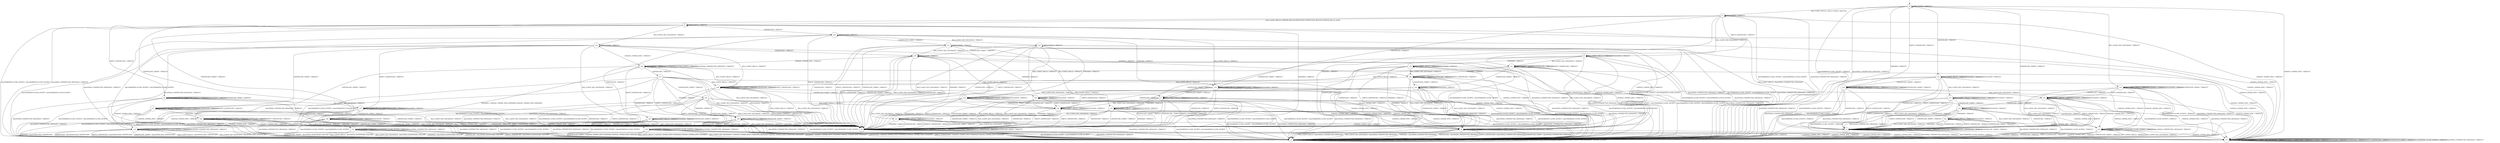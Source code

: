 digraph g {

	s0 [shape="circle" label="s0"];
	s1 [shape="circle" label="s1"];
	s2 [shape="circle" label="s2"];
	s3 [shape="circle" label="s3"];
	s4 [shape="circle" label="s4"];
	s5 [shape="circle" label="s5"];
	s6 [shape="circle" label="s6"];
	s7 [shape="circle" label="s7"];
	s8 [shape="circle" label="s8"];
	s9 [shape="circle" label="s9"];
	s10 [shape="circle" label="s10"];
	s11 [shape="circle" label="s11"];
	s12 [shape="circle" label="s12"];
	s13 [shape="circle" label="s13"];
	s14 [shape="circle" label="s14"];
	s15 [shape="circle" label="s15"];
	s16 [shape="circle" label="s16"];
	s17 [shape="circle" label="s17"];
	s18 [shape="circle" label="s18"];
	s19 [shape="circle" label="s19"];
	s20 [shape="circle" label="s20"];
	s21 [shape="circle" label="s21"];
	s22 [shape="circle" label="s22"];
	s23 [shape="circle" label="s23"];
	s24 [shape="circle" label="s24"];
	s25 [shape="circle" label="s25"];
	s26 [shape="circle" label="s26"];
	s27 [shape="circle" label="s27"];
	s28 [shape="circle" label="s28"];
	s29 [shape="circle" label="s29"];
	s30 [shape="circle" label="s30"];
	s31 [shape="circle" label="s31"];
	s32 [shape="circle" label="s32"];
	s33 [shape="circle" label="s33"];
	s34 [shape="circle" label="s34"];
	s35 [shape="circle" label="s35"];
	s36 [shape="circle" label="s36"];
	s37 [shape="circle" label="s37"];
	s38 [shape="circle" label="s38"];
	s39 [shape="circle" label="s39"];
	s40 [shape="circle" label="s40"];
	s41 [shape="circle" label="s41"];
	s42 [shape="circle" label="s42"];
	s43 [shape="circle" label="s43"];
	s44 [shape="circle" label="s44"];
	s45 [shape="circle" label="s45"];
	s46 [shape="circle" label="s46"];
	s0 -> s1 [label="RSA_CLIENT_HELLO / HELLO_VERIFY_REQUEST"];
	s0 -> s23 [label="RSA_CLIENT_KEY_EXCHANGE / TIMEOUT"];
	s0 -> s11 [label="CHANGE_CIPHER_SPEC / TIMEOUT"];
	s0 -> s3 [label="FINISHED / TIMEOUT"];
	s0 -> s0 [label="APPLICATION / TIMEOUT"];
	s0 -> s12 [label="CERTIFICATE / TIMEOUT"];
	s0 -> s22 [label="EMPTY_CERTIFICATE / TIMEOUT"];
	s0 -> s3 [label="CERTIFICATE_VERIFY / TIMEOUT"];
	s0 -> s4 [label="Alert(WARNING,CLOSE_NOTIFY) / TIMEOUT"];
	s0 -> s4 [label="Alert(FATAL,UNEXPECTED_MESSAGE) / TIMEOUT"];
	s1 -> s2 [label="RSA_CLIENT_HELLO / SERVER_HELLO,CERTIFICATE,CERTIFICATE_REQUEST,SERVER_HELLO_DONE"];
	s1 -> s21 [label="RSA_CLIENT_KEY_EXCHANGE / TIMEOUT"];
	s1 -> s11 [label="CHANGE_CIPHER_SPEC / TIMEOUT"];
	s1 -> s8 [label="FINISHED / TIMEOUT"];
	s1 -> s1 [label="APPLICATION / TIMEOUT"];
	s1 -> s19 [label="CERTIFICATE / TIMEOUT"];
	s1 -> s5 [label="EMPTY_CERTIFICATE / TIMEOUT"];
	s1 -> s8 [label="CERTIFICATE_VERIFY / TIMEOUT"];
	s1 -> s4 [label="Alert(WARNING,CLOSE_NOTIFY) / Alert(WARNING,CLOSE_NOTIFY)"];
	s1 -> s4 [label="Alert(FATAL,UNEXPECTED_MESSAGE) / TIMEOUT"];
	s2 -> s4 [label="RSA_CLIENT_HELLO / Alert(FATAL,UNEXPECTED_MESSAGE)"];
	s2 -> s16 [label="RSA_CLIENT_KEY_EXCHANGE / TIMEOUT"];
	s2 -> s11 [label="CHANGE_CIPHER_SPEC / TIMEOUT"];
	s2 -> s8 [label="FINISHED / TIMEOUT"];
	s2 -> s2 [label="APPLICATION / TIMEOUT"];
	s2 -> s29 [label="CERTIFICATE / TIMEOUT"];
	s2 -> s9 [label="EMPTY_CERTIFICATE / TIMEOUT"];
	s2 -> s8 [label="CERTIFICATE_VERIFY / TIMEOUT"];
	s2 -> s4 [label="Alert(WARNING,CLOSE_NOTIFY) / Alert(WARNING,CLOSE_NOTIFY)"];
	s2 -> s4 [label="Alert(FATAL,UNEXPECTED_MESSAGE) / TIMEOUT"];
	s3 -> s3 [label="RSA_CLIENT_HELLO / TIMEOUT"];
	s3 -> s3 [label="RSA_CLIENT_KEY_EXCHANGE / TIMEOUT"];
	s3 -> s11 [label="CHANGE_CIPHER_SPEC / TIMEOUT"];
	s3 -> s3 [label="FINISHED / TIMEOUT"];
	s3 -> s3 [label="APPLICATION / TIMEOUT"];
	s3 -> s3 [label="CERTIFICATE / TIMEOUT"];
	s3 -> s3 [label="EMPTY_CERTIFICATE / TIMEOUT"];
	s3 -> s3 [label="CERTIFICATE_VERIFY / TIMEOUT"];
	s3 -> s4 [label="Alert(WARNING,CLOSE_NOTIFY) / TIMEOUT"];
	s3 -> s4 [label="Alert(FATAL,UNEXPECTED_MESSAGE) / TIMEOUT"];
	s4 -> s4 [label="RSA_CLIENT_HELLO / SOCKET_CLOSED"];
	s4 -> s4 [label="RSA_CLIENT_KEY_EXCHANGE / SOCKET_CLOSED"];
	s4 -> s4 [label="CHANGE_CIPHER_SPEC / SOCKET_CLOSED"];
	s4 -> s4 [label="FINISHED / SOCKET_CLOSED"];
	s4 -> s4 [label="APPLICATION / SOCKET_CLOSED"];
	s4 -> s4 [label="CERTIFICATE / SOCKET_CLOSED"];
	s4 -> s4 [label="EMPTY_CERTIFICATE / SOCKET_CLOSED"];
	s4 -> s4 [label="CERTIFICATE_VERIFY / SOCKET_CLOSED"];
	s4 -> s4 [label="Alert(WARNING,CLOSE_NOTIFY) / SOCKET_CLOSED"];
	s4 -> s4 [label="Alert(FATAL,UNEXPECTED_MESSAGE) / SOCKET_CLOSED"];
	s5 -> s5 [label="RSA_CLIENT_HELLO / TIMEOUT"];
	s5 -> s21 [label="RSA_CLIENT_KEY_EXCHANGE / TIMEOUT"];
	s5 -> s6 [label="CHANGE_CIPHER_SPEC / TIMEOUT"];
	s5 -> s35 [label="FINISHED / TIMEOUT"];
	s5 -> s5 [label="APPLICATION / TIMEOUT"];
	s5 -> s8 [label="CERTIFICATE / TIMEOUT"];
	s5 -> s8 [label="EMPTY_CERTIFICATE / TIMEOUT"];
	s5 -> s7 [label="CERTIFICATE_VERIFY / TIMEOUT"];
	s5 -> s4 [label="Alert(WARNING,CLOSE_NOTIFY) / Alert(WARNING,CLOSE_NOTIFY)"];
	s5 -> s4 [label="Alert(FATAL,UNEXPECTED_MESSAGE) / TIMEOUT"];
	s6 -> s4 [label="RSA_CLIENT_HELLO / Alert(FATAL,UNEXPECTED_MESSAGE)"];
	s6 -> s4 [label="RSA_CLIENT_KEY_EXCHANGE / Alert(FATAL,UNEXPECTED_MESSAGE)"];
	s6 -> s11 [label="CHANGE_CIPHER_SPEC / TIMEOUT"];
	s6 -> s4 [label="FINISHED / Alert(FATAL,UNEXPECTED_MESSAGE)"];
	s6 -> s6 [label="APPLICATION / TIMEOUT"];
	s6 -> s4 [label="CERTIFICATE / Alert(FATAL,UNEXPECTED_MESSAGE)"];
	s6 -> s4 [label="EMPTY_CERTIFICATE / Alert(FATAL,UNEXPECTED_MESSAGE)"];
	s6 -> s4 [label="CERTIFICATE_VERIFY / Alert(FATAL,UNEXPECTED_MESSAGE)"];
	s6 -> s6 [label="Alert(WARNING,CLOSE_NOTIFY) / TIMEOUT"];
	s6 -> s6 [label="Alert(FATAL,UNEXPECTED_MESSAGE) / TIMEOUT"];
	s7 -> s7 [label="RSA_CLIENT_HELLO / TIMEOUT"];
	s7 -> s26 [label="RSA_CLIENT_KEY_EXCHANGE / TIMEOUT"];
	s7 -> s6 [label="CHANGE_CIPHER_SPEC / TIMEOUT"];
	s7 -> s33 [label="FINISHED / TIMEOUT"];
	s7 -> s7 [label="APPLICATION / TIMEOUT"];
	s7 -> s8 [label="CERTIFICATE / TIMEOUT"];
	s7 -> s8 [label="EMPTY_CERTIFICATE / TIMEOUT"];
	s7 -> s8 [label="CERTIFICATE_VERIFY / TIMEOUT"];
	s7 -> s4 [label="Alert(WARNING,CLOSE_NOTIFY) / Alert(WARNING,CLOSE_NOTIFY)"];
	s7 -> s4 [label="Alert(FATAL,UNEXPECTED_MESSAGE) / TIMEOUT"];
	s8 -> s8 [label="RSA_CLIENT_HELLO / TIMEOUT"];
	s8 -> s8 [label="RSA_CLIENT_KEY_EXCHANGE / TIMEOUT"];
	s8 -> s11 [label="CHANGE_CIPHER_SPEC / TIMEOUT"];
	s8 -> s8 [label="FINISHED / TIMEOUT"];
	s8 -> s8 [label="APPLICATION / TIMEOUT"];
	s8 -> s8 [label="CERTIFICATE / TIMEOUT"];
	s8 -> s8 [label="EMPTY_CERTIFICATE / TIMEOUT"];
	s8 -> s8 [label="CERTIFICATE_VERIFY / TIMEOUT"];
	s8 -> s4 [label="Alert(WARNING,CLOSE_NOTIFY) / Alert(WARNING,CLOSE_NOTIFY)"];
	s8 -> s4 [label="Alert(FATAL,UNEXPECTED_MESSAGE) / TIMEOUT"];
	s9 -> s9 [label="RSA_CLIENT_HELLO / TIMEOUT"];
	s9 -> s27 [label="RSA_CLIENT_KEY_EXCHANGE / TIMEOUT"];
	s9 -> s10 [label="CHANGE_CIPHER_SPEC / TIMEOUT"];
	s9 -> s9 [label="FINISHED / TIMEOUT"];
	s9 -> s9 [label="APPLICATION / TIMEOUT"];
	s9 -> s8 [label="CERTIFICATE / TIMEOUT"];
	s9 -> s8 [label="EMPTY_CERTIFICATE / TIMEOUT"];
	s9 -> s9 [label="CERTIFICATE_VERIFY / TIMEOUT"];
	s9 -> s4 [label="Alert(WARNING,CLOSE_NOTIFY) / Alert(WARNING,CLOSE_NOTIFY)"];
	s9 -> s4 [label="Alert(FATAL,UNEXPECTED_MESSAGE) / TIMEOUT"];
	s10 -> s4 [label="RSA_CLIENT_HELLO / Alert(FATAL,BAD_CERTIFICATE)"];
	s10 -> s4 [label="RSA_CLIENT_KEY_EXCHANGE / Alert(FATAL,BAD_CERTIFICATE)"];
	s10 -> s11 [label="CHANGE_CIPHER_SPEC / TIMEOUT"];
	s10 -> s4 [label="FINISHED / Alert(FATAL,BAD_CERTIFICATE)"];
	s10 -> s10 [label="APPLICATION / TIMEOUT"];
	s10 -> s4 [label="CERTIFICATE / Alert(FATAL,BAD_CERTIFICATE)"];
	s10 -> s4 [label="EMPTY_CERTIFICATE / Alert(FATAL,BAD_CERTIFICATE)"];
	s10 -> s4 [label="CERTIFICATE_VERIFY / Alert(FATAL,BAD_CERTIFICATE)"];
	s10 -> s10 [label="Alert(WARNING,CLOSE_NOTIFY) / TIMEOUT"];
	s10 -> s10 [label="Alert(FATAL,UNEXPECTED_MESSAGE) / TIMEOUT"];
	s11 -> s11 [label="RSA_CLIENT_HELLO / TIMEOUT"];
	s11 -> s11 [label="RSA_CLIENT_KEY_EXCHANGE / TIMEOUT"];
	s11 -> s11 [label="CHANGE_CIPHER_SPEC / TIMEOUT"];
	s11 -> s11 [label="FINISHED / TIMEOUT"];
	s11 -> s11 [label="APPLICATION / TIMEOUT"];
	s11 -> s11 [label="CERTIFICATE / TIMEOUT"];
	s11 -> s11 [label="EMPTY_CERTIFICATE / TIMEOUT"];
	s11 -> s11 [label="CERTIFICATE_VERIFY / TIMEOUT"];
	s11 -> s11 [label="Alert(WARNING,CLOSE_NOTIFY) / TIMEOUT"];
	s11 -> s11 [label="Alert(FATAL,UNEXPECTED_MESSAGE) / TIMEOUT"];
	s12 -> s12 [label="RSA_CLIENT_HELLO / TIMEOUT"];
	s12 -> s13 [label="RSA_CLIENT_KEY_EXCHANGE / TIMEOUT"];
	s12 -> s11 [label="CHANGE_CIPHER_SPEC / TIMEOUT"];
	s12 -> s12 [label="FINISHED / TIMEOUT"];
	s12 -> s12 [label="APPLICATION / TIMEOUT"];
	s12 -> s3 [label="CERTIFICATE / TIMEOUT"];
	s12 -> s3 [label="EMPTY_CERTIFICATE / TIMEOUT"];
	s12 -> s22 [label="CERTIFICATE_VERIFY / TIMEOUT"];
	s12 -> s4 [label="Alert(WARNING,CLOSE_NOTIFY) / TIMEOUT"];
	s12 -> s4 [label="Alert(FATAL,UNEXPECTED_MESSAGE) / TIMEOUT"];
	s13 -> s13 [label="RSA_CLIENT_HELLO / TIMEOUT"];
	s13 -> s3 [label="RSA_CLIENT_KEY_EXCHANGE / TIMEOUT"];
	s13 -> s11 [label="CHANGE_CIPHER_SPEC / TIMEOUT"];
	s13 -> s13 [label="FINISHED / TIMEOUT"];
	s13 -> s13 [label="APPLICATION / TIMEOUT"];
	s13 -> s3 [label="CERTIFICATE / TIMEOUT"];
	s13 -> s3 [label="EMPTY_CERTIFICATE / TIMEOUT"];
	s13 -> s14 [label="CERTIFICATE_VERIFY / TIMEOUT"];
	s13 -> s4 [label="Alert(WARNING,CLOSE_NOTIFY) / TIMEOUT"];
	s13 -> s4 [label="Alert(FATAL,UNEXPECTED_MESSAGE) / TIMEOUT"];
	s14 -> s14 [label="RSA_CLIENT_HELLO / TIMEOUT"];
	s14 -> s3 [label="RSA_CLIENT_KEY_EXCHANGE / TIMEOUT"];
	s14 -> s15 [label="CHANGE_CIPHER_SPEC / TIMEOUT"];
	s14 -> s43 [label="FINISHED / TIMEOUT"];
	s14 -> s14 [label="APPLICATION / TIMEOUT"];
	s14 -> s3 [label="CERTIFICATE / TIMEOUT"];
	s14 -> s3 [label="EMPTY_CERTIFICATE / TIMEOUT"];
	s14 -> s3 [label="CERTIFICATE_VERIFY / TIMEOUT"];
	s14 -> s4 [label="Alert(WARNING,CLOSE_NOTIFY) / TIMEOUT"];
	s14 -> s4 [label="Alert(FATAL,UNEXPECTED_MESSAGE) / TIMEOUT"];
	s15 -> s4 [label="RSA_CLIENT_HELLO / TIMEOUT"];
	s15 -> s4 [label="RSA_CLIENT_KEY_EXCHANGE / TIMEOUT"];
	s15 -> s11 [label="CHANGE_CIPHER_SPEC / TIMEOUT"];
	s15 -> s4 [label="FINISHED / TIMEOUT"];
	s15 -> s15 [label="APPLICATION / TIMEOUT"];
	s15 -> s4 [label="CERTIFICATE / TIMEOUT"];
	s15 -> s4 [label="EMPTY_CERTIFICATE / TIMEOUT"];
	s15 -> s4 [label="CERTIFICATE_VERIFY / TIMEOUT"];
	s15 -> s15 [label="Alert(WARNING,CLOSE_NOTIFY) / TIMEOUT"];
	s15 -> s15 [label="Alert(FATAL,UNEXPECTED_MESSAGE) / TIMEOUT"];
	s16 -> s28 [label="RSA_CLIENT_HELLO / TIMEOUT"];
	s16 -> s8 [label="RSA_CLIENT_KEY_EXCHANGE / TIMEOUT"];
	s16 -> s20 [label="CHANGE_CIPHER_SPEC / TIMEOUT"];
	s16 -> s36 [label="FINISHED / TIMEOUT"];
	s16 -> s16 [label="APPLICATION / TIMEOUT"];
	s16 -> s45 [label="CERTIFICATE / TIMEOUT"];
	s16 -> s27 [label="EMPTY_CERTIFICATE / TIMEOUT"];
	s16 -> s17 [label="CERTIFICATE_VERIFY / TIMEOUT"];
	s16 -> s4 [label="Alert(WARNING,CLOSE_NOTIFY) / Alert(WARNING,CLOSE_NOTIFY)"];
	s16 -> s4 [label="Alert(FATAL,UNEXPECTED_MESSAGE) / TIMEOUT"];
	s17 -> s17 [label="RSA_CLIENT_HELLO / TIMEOUT"];
	s17 -> s8 [label="RSA_CLIENT_KEY_EXCHANGE / TIMEOUT"];
	s17 -> s18 [label="CHANGE_CIPHER_SPEC / TIMEOUT"];
	s17 -> s40 [label="FINISHED / TIMEOUT"];
	s17 -> s17 [label="APPLICATION / TIMEOUT"];
	s17 -> s17 [label="CERTIFICATE / TIMEOUT"];
	s17 -> s17 [label="EMPTY_CERTIFICATE / TIMEOUT"];
	s17 -> s8 [label="CERTIFICATE_VERIFY / TIMEOUT"];
	s17 -> s4 [label="Alert(WARNING,CLOSE_NOTIFY) / Alert(WARNING,CLOSE_NOTIFY)"];
	s17 -> s4 [label="Alert(FATAL,UNEXPECTED_MESSAGE) / TIMEOUT"];
	s18 -> s4 [label="RSA_CLIENT_HELLO / Alert(FATAL,HANDSHAKE_FAILURE)"];
	s18 -> s4 [label="RSA_CLIENT_KEY_EXCHANGE / Alert(FATAL,HANDSHAKE_FAILURE)"];
	s18 -> s11 [label="CHANGE_CIPHER_SPEC / TIMEOUT"];
	s18 -> s4 [label="FINISHED / Alert(FATAL,HANDSHAKE_FAILURE)"];
	s18 -> s18 [label="APPLICATION / TIMEOUT"];
	s18 -> s4 [label="CERTIFICATE / Alert(FATAL,HANDSHAKE_FAILURE)"];
	s18 -> s4 [label="EMPTY_CERTIFICATE / Alert(FATAL,HANDSHAKE_FAILURE)"];
	s18 -> s4 [label="CERTIFICATE_VERIFY / Alert(FATAL,HANDSHAKE_FAILURE)"];
	s18 -> s18 [label="Alert(WARNING,CLOSE_NOTIFY) / TIMEOUT"];
	s18 -> s18 [label="Alert(FATAL,UNEXPECTED_MESSAGE) / TIMEOUT"];
	s19 -> s19 [label="RSA_CLIENT_HELLO / TIMEOUT"];
	s19 -> s32 [label="RSA_CLIENT_KEY_EXCHANGE / TIMEOUT"];
	s19 -> s11 [label="CHANGE_CIPHER_SPEC / TIMEOUT"];
	s19 -> s19 [label="FINISHED / TIMEOUT"];
	s19 -> s19 [label="APPLICATION / TIMEOUT"];
	s19 -> s8 [label="CERTIFICATE / TIMEOUT"];
	s19 -> s8 [label="EMPTY_CERTIFICATE / TIMEOUT"];
	s19 -> s7 [label="CERTIFICATE_VERIFY / TIMEOUT"];
	s19 -> s4 [label="Alert(WARNING,CLOSE_NOTIFY) / Alert(WARNING,CLOSE_NOTIFY)"];
	s19 -> s4 [label="Alert(FATAL,UNEXPECTED_MESSAGE) / TIMEOUT"];
	s20 -> s28 [label="RSA_CLIENT_HELLO / TIMEOUT"];
	s20 -> s8 [label="RSA_CLIENT_KEY_EXCHANGE / TIMEOUT"];
	s20 -> s11 [label="CHANGE_CIPHER_SPEC / TIMEOUT"];
	s20 -> s4 [label="FINISHED / CHANGE_CIPHER_SPEC,FINISHED,CHANGE_CIPHER_SPEC,FINISHED"];
	s20 -> s20 [label="APPLICATION / TIMEOUT"];
	s20 -> s37 [label="CERTIFICATE / TIMEOUT"];
	s20 -> s25 [label="EMPTY_CERTIFICATE / TIMEOUT"];
	s20 -> s17 [label="CERTIFICATE_VERIFY / TIMEOUT"];
	s20 -> s20 [label="Alert(WARNING,CLOSE_NOTIFY) / TIMEOUT"];
	s20 -> s20 [label="Alert(FATAL,UNEXPECTED_MESSAGE) / TIMEOUT"];
	s21 -> s28 [label="RSA_CLIENT_HELLO / TIMEOUT"];
	s21 -> s8 [label="RSA_CLIENT_KEY_EXCHANGE / TIMEOUT"];
	s21 -> s6 [label="CHANGE_CIPHER_SPEC / TIMEOUT"];
	s21 -> s36 [label="FINISHED / TIMEOUT"];
	s21 -> s21 [label="APPLICATION / TIMEOUT"];
	s21 -> s21 [label="CERTIFICATE / TIMEOUT"];
	s21 -> s21 [label="EMPTY_CERTIFICATE / TIMEOUT"];
	s21 -> s24 [label="CERTIFICATE_VERIFY / TIMEOUT"];
	s21 -> s4 [label="Alert(WARNING,CLOSE_NOTIFY) / Alert(WARNING,CLOSE_NOTIFY)"];
	s21 -> s4 [label="Alert(FATAL,UNEXPECTED_MESSAGE) / TIMEOUT"];
	s22 -> s22 [label="RSA_CLIENT_HELLO / TIMEOUT"];
	s22 -> s34 [label="RSA_CLIENT_KEY_EXCHANGE / TIMEOUT"];
	s22 -> s15 [label="CHANGE_CIPHER_SPEC / TIMEOUT"];
	s22 -> s22 [label="FINISHED / TIMEOUT"];
	s22 -> s22 [label="APPLICATION / TIMEOUT"];
	s22 -> s3 [label="CERTIFICATE / TIMEOUT"];
	s22 -> s3 [label="EMPTY_CERTIFICATE / TIMEOUT"];
	s22 -> s22 [label="CERTIFICATE_VERIFY / TIMEOUT"];
	s22 -> s4 [label="Alert(WARNING,CLOSE_NOTIFY) / TIMEOUT"];
	s22 -> s4 [label="Alert(FATAL,UNEXPECTED_MESSAGE) / TIMEOUT"];
	s23 -> s23 [label="RSA_CLIENT_HELLO / TIMEOUT"];
	s23 -> s3 [label="RSA_CLIENT_KEY_EXCHANGE / TIMEOUT"];
	s23 -> s15 [label="CHANGE_CIPHER_SPEC / TIMEOUT"];
	s23 -> s23 [label="FINISHED / TIMEOUT"];
	s23 -> s23 [label="APPLICATION / TIMEOUT"];
	s23 -> s34 [label="CERTIFICATE / TIMEOUT"];
	s23 -> s34 [label="EMPTY_CERTIFICATE / TIMEOUT"];
	s23 -> s23 [label="CERTIFICATE_VERIFY / TIMEOUT"];
	s23 -> s4 [label="Alert(WARNING,CLOSE_NOTIFY) / TIMEOUT"];
	s23 -> s4 [label="Alert(FATAL,UNEXPECTED_MESSAGE) / TIMEOUT"];
	s24 -> s44 [label="RSA_CLIENT_HELLO / TIMEOUT"];
	s24 -> s8 [label="RSA_CLIENT_KEY_EXCHANGE / TIMEOUT"];
	s24 -> s6 [label="CHANGE_CIPHER_SPEC / TIMEOUT"];
	s24 -> s24 [label="FINISHED / TIMEOUT"];
	s24 -> s24 [label="APPLICATION / TIMEOUT"];
	s24 -> s26 [label="CERTIFICATE / TIMEOUT"];
	s24 -> s26 [label="EMPTY_CERTIFICATE / TIMEOUT"];
	s24 -> s8 [label="CERTIFICATE_VERIFY / TIMEOUT"];
	s24 -> s4 [label="Alert(WARNING,CLOSE_NOTIFY) / Alert(WARNING,CLOSE_NOTIFY)"];
	s24 -> s4 [label="Alert(FATAL,UNEXPECTED_MESSAGE) / TIMEOUT"];
	s25 -> s25 [label="RSA_CLIENT_HELLO / TIMEOUT"];
	s25 -> s8 [label="RSA_CLIENT_KEY_EXCHANGE / TIMEOUT"];
	s25 -> s10 [label="CHANGE_CIPHER_SPEC / TIMEOUT"];
	s25 -> s25 [label="FINISHED / TIMEOUT"];
	s25 -> s8 [label="APPLICATION / TIMEOUT"];
	s25 -> s8 [label="CERTIFICATE / TIMEOUT"];
	s25 -> s8 [label="EMPTY_CERTIFICATE / TIMEOUT"];
	s25 -> s25 [label="CERTIFICATE_VERIFY / TIMEOUT"];
	s25 -> s4 [label="Alert(WARNING,CLOSE_NOTIFY) / Alert(WARNING,CLOSE_NOTIFY)"];
	s25 -> s4 [label="Alert(FATAL,UNEXPECTED_MESSAGE) / TIMEOUT"];
	s26 -> s26 [label="RSA_CLIENT_HELLO / TIMEOUT"];
	s26 -> s8 [label="RSA_CLIENT_KEY_EXCHANGE / TIMEOUT"];
	s26 -> s6 [label="CHANGE_CIPHER_SPEC / TIMEOUT"];
	s26 -> s41 [label="FINISHED / TIMEOUT"];
	s26 -> s26 [label="APPLICATION / TIMEOUT"];
	s26 -> s8 [label="CERTIFICATE / TIMEOUT"];
	s26 -> s8 [label="EMPTY_CERTIFICATE / TIMEOUT"];
	s26 -> s8 [label="CERTIFICATE_VERIFY / TIMEOUT"];
	s26 -> s4 [label="Alert(WARNING,CLOSE_NOTIFY) / Alert(WARNING,CLOSE_NOTIFY)"];
	s26 -> s4 [label="Alert(FATAL,UNEXPECTED_MESSAGE) / TIMEOUT"];
	s27 -> s27 [label="RSA_CLIENT_HELLO / TIMEOUT"];
	s27 -> s8 [label="RSA_CLIENT_KEY_EXCHANGE / TIMEOUT"];
	s27 -> s10 [label="CHANGE_CIPHER_SPEC / TIMEOUT"];
	s27 -> s27 [label="FINISHED / TIMEOUT"];
	s27 -> s27 [label="APPLICATION / TIMEOUT"];
	s27 -> s8 [label="CERTIFICATE / TIMEOUT"];
	s27 -> s8 [label="EMPTY_CERTIFICATE / TIMEOUT"];
	s27 -> s46 [label="CERTIFICATE_VERIFY / TIMEOUT"];
	s27 -> s4 [label="Alert(WARNING,CLOSE_NOTIFY) / Alert(WARNING,CLOSE_NOTIFY)"];
	s27 -> s4 [label="Alert(FATAL,UNEXPECTED_MESSAGE) / TIMEOUT"];
	s28 -> s8 [label="RSA_CLIENT_HELLO / TIMEOUT"];
	s28 -> s8 [label="RSA_CLIENT_KEY_EXCHANGE / TIMEOUT"];
	s28 -> s6 [label="CHANGE_CIPHER_SPEC / TIMEOUT"];
	s28 -> s28 [label="FINISHED / TIMEOUT"];
	s28 -> s28 [label="APPLICATION / TIMEOUT"];
	s28 -> s28 [label="CERTIFICATE / TIMEOUT"];
	s28 -> s28 [label="EMPTY_CERTIFICATE / TIMEOUT"];
	s28 -> s44 [label="CERTIFICATE_VERIFY / TIMEOUT"];
	s28 -> s4 [label="Alert(WARNING,CLOSE_NOTIFY) / Alert(WARNING,CLOSE_NOTIFY)"];
	s28 -> s4 [label="Alert(FATAL,UNEXPECTED_MESSAGE) / TIMEOUT"];
	s29 -> s19 [label="RSA_CLIENT_HELLO / TIMEOUT"];
	s29 -> s30 [label="RSA_CLIENT_KEY_EXCHANGE / TIMEOUT"];
	s29 -> s11 [label="CHANGE_CIPHER_SPEC / TIMEOUT"];
	s29 -> s19 [label="FINISHED / TIMEOUT"];
	s29 -> s29 [label="APPLICATION / TIMEOUT"];
	s29 -> s8 [label="CERTIFICATE / TIMEOUT"];
	s29 -> s8 [label="EMPTY_CERTIFICATE / TIMEOUT"];
	s29 -> s31 [label="CERTIFICATE_VERIFY / TIMEOUT"];
	s29 -> s4 [label="Alert(WARNING,CLOSE_NOTIFY) / Alert(WARNING,CLOSE_NOTIFY)"];
	s29 -> s4 [label="Alert(FATAL,UNEXPECTED_MESSAGE) / TIMEOUT"];
	s30 -> s32 [label="RSA_CLIENT_HELLO / TIMEOUT"];
	s30 -> s8 [label="RSA_CLIENT_KEY_EXCHANGE / TIMEOUT"];
	s30 -> s11 [label="CHANGE_CIPHER_SPEC / TIMEOUT"];
	s30 -> s32 [label="FINISHED / TIMEOUT"];
	s30 -> s30 [label="APPLICATION / TIMEOUT"];
	s30 -> s8 [label="CERTIFICATE / TIMEOUT"];
	s30 -> s8 [label="EMPTY_CERTIFICATE / TIMEOUT"];
	s30 -> s45 [label="CERTIFICATE_VERIFY / TIMEOUT"];
	s30 -> s4 [label="Alert(WARNING,CLOSE_NOTIFY) / Alert(WARNING,CLOSE_NOTIFY)"];
	s30 -> s4 [label="Alert(FATAL,UNEXPECTED_MESSAGE) / TIMEOUT"];
	s31 -> s7 [label="RSA_CLIENT_HELLO / TIMEOUT"];
	s31 -> s45 [label="RSA_CLIENT_KEY_EXCHANGE / TIMEOUT"];
	s31 -> s6 [label="CHANGE_CIPHER_SPEC / TIMEOUT"];
	s31 -> s33 [label="FINISHED / TIMEOUT"];
	s31 -> s31 [label="APPLICATION / TIMEOUT"];
	s31 -> s8 [label="CERTIFICATE / TIMEOUT"];
	s31 -> s8 [label="EMPTY_CERTIFICATE / TIMEOUT"];
	s31 -> s8 [label="CERTIFICATE_VERIFY / TIMEOUT"];
	s31 -> s4 [label="Alert(WARNING,CLOSE_NOTIFY) / Alert(WARNING,CLOSE_NOTIFY)"];
	s31 -> s4 [label="Alert(FATAL,UNEXPECTED_MESSAGE) / TIMEOUT"];
	s32 -> s32 [label="RSA_CLIENT_HELLO / TIMEOUT"];
	s32 -> s8 [label="RSA_CLIENT_KEY_EXCHANGE / TIMEOUT"];
	s32 -> s11 [label="CHANGE_CIPHER_SPEC / TIMEOUT"];
	s32 -> s32 [label="FINISHED / TIMEOUT"];
	s32 -> s32 [label="APPLICATION / TIMEOUT"];
	s32 -> s8 [label="CERTIFICATE / TIMEOUT"];
	s32 -> s8 [label="EMPTY_CERTIFICATE / TIMEOUT"];
	s32 -> s26 [label="CERTIFICATE_VERIFY / TIMEOUT"];
	s32 -> s4 [label="Alert(WARNING,CLOSE_NOTIFY) / Alert(WARNING,CLOSE_NOTIFY)"];
	s32 -> s4 [label="Alert(FATAL,UNEXPECTED_MESSAGE) / TIMEOUT"];
	s33 -> s33 [label="RSA_CLIENT_HELLO / TIMEOUT"];
	s33 -> s41 [label="RSA_CLIENT_KEY_EXCHANGE / TIMEOUT"];
	s33 -> s6 [label="CHANGE_CIPHER_SPEC / TIMEOUT"];
	s33 -> s8 [label="FINISHED / TIMEOUT"];
	s33 -> s33 [label="APPLICATION / TIMEOUT"];
	s33 -> s8 [label="CERTIFICATE / TIMEOUT"];
	s33 -> s8 [label="EMPTY_CERTIFICATE / TIMEOUT"];
	s33 -> s8 [label="CERTIFICATE_VERIFY / TIMEOUT"];
	s33 -> s4 [label="Alert(WARNING,CLOSE_NOTIFY) / Alert(WARNING,CLOSE_NOTIFY)"];
	s33 -> s4 [label="Alert(FATAL,UNEXPECTED_MESSAGE) / TIMEOUT"];
	s34 -> s34 [label="RSA_CLIENT_HELLO / TIMEOUT"];
	s34 -> s3 [label="RSA_CLIENT_KEY_EXCHANGE / TIMEOUT"];
	s34 -> s15 [label="CHANGE_CIPHER_SPEC / TIMEOUT"];
	s34 -> s34 [label="FINISHED / TIMEOUT"];
	s34 -> s34 [label="APPLICATION / TIMEOUT"];
	s34 -> s3 [label="CERTIFICATE / TIMEOUT"];
	s34 -> s3 [label="EMPTY_CERTIFICATE / TIMEOUT"];
	s34 -> s14 [label="CERTIFICATE_VERIFY / TIMEOUT"];
	s34 -> s4 [label="Alert(WARNING,CLOSE_NOTIFY) / TIMEOUT"];
	s34 -> s4 [label="Alert(FATAL,UNEXPECTED_MESSAGE) / TIMEOUT"];
	s35 -> s35 [label="RSA_CLIENT_HELLO / TIMEOUT"];
	s35 -> s36 [label="RSA_CLIENT_KEY_EXCHANGE / TIMEOUT"];
	s35 -> s6 [label="CHANGE_CIPHER_SPEC / TIMEOUT"];
	s35 -> s8 [label="FINISHED / TIMEOUT"];
	s35 -> s35 [label="APPLICATION / TIMEOUT"];
	s35 -> s8 [label="CERTIFICATE / TIMEOUT"];
	s35 -> s8 [label="EMPTY_CERTIFICATE / TIMEOUT"];
	s35 -> s33 [label="CERTIFICATE_VERIFY / TIMEOUT"];
	s35 -> s4 [label="Alert(WARNING,CLOSE_NOTIFY) / Alert(WARNING,CLOSE_NOTIFY)"];
	s35 -> s4 [label="Alert(FATAL,UNEXPECTED_MESSAGE) / TIMEOUT"];
	s36 -> s28 [label="RSA_CLIENT_HELLO / TIMEOUT"];
	s36 -> s8 [label="RSA_CLIENT_KEY_EXCHANGE / TIMEOUT"];
	s36 -> s6 [label="CHANGE_CIPHER_SPEC / TIMEOUT"];
	s36 -> s8 [label="FINISHED / TIMEOUT"];
	s36 -> s36 [label="APPLICATION / TIMEOUT"];
	s36 -> s36 [label="CERTIFICATE / TIMEOUT"];
	s36 -> s36 [label="EMPTY_CERTIFICATE / TIMEOUT"];
	s36 -> s24 [label="CERTIFICATE_VERIFY / TIMEOUT"];
	s36 -> s4 [label="Alert(WARNING,CLOSE_NOTIFY) / Alert(WARNING,CLOSE_NOTIFY)"];
	s36 -> s4 [label="Alert(FATAL,UNEXPECTED_MESSAGE) / TIMEOUT"];
	s37 -> s28 [label="RSA_CLIENT_HELLO / TIMEOUT"];
	s37 -> s8 [label="RSA_CLIENT_KEY_EXCHANGE / TIMEOUT"];
	s37 -> s6 [label="CHANGE_CIPHER_SPEC / TIMEOUT"];
	s37 -> s38 [label="FINISHED / TIMEOUT"];
	s37 -> s8 [label="APPLICATION / TIMEOUT"];
	s37 -> s8 [label="CERTIFICATE / TIMEOUT"];
	s37 -> s8 [label="EMPTY_CERTIFICATE / TIMEOUT"];
	s37 -> s42 [label="CERTIFICATE_VERIFY / TIMEOUT"];
	s37 -> s4 [label="Alert(WARNING,CLOSE_NOTIFY) / Alert(WARNING,CLOSE_NOTIFY)"];
	s37 -> s4 [label="Alert(FATAL,UNEXPECTED_MESSAGE) / TIMEOUT"];
	s38 -> s38 [label="RSA_CLIENT_HELLO / TIMEOUT"];
	s38 -> s8 [label="RSA_CLIENT_KEY_EXCHANGE / TIMEOUT"];
	s38 -> s39 [label="CHANGE_CIPHER_SPEC / TIMEOUT"];
	s38 -> s8 [label="FINISHED / TIMEOUT"];
	s38 -> s8 [label="APPLICATION / TIMEOUT"];
	s38 -> s8 [label="CERTIFICATE / TIMEOUT"];
	s38 -> s8 [label="EMPTY_CERTIFICATE / TIMEOUT"];
	s38 -> s38 [label="CERTIFICATE_VERIFY / TIMEOUT"];
	s38 -> s4 [label="Alert(WARNING,CLOSE_NOTIFY) / Alert(WARNING,CLOSE_NOTIFY)"];
	s38 -> s4 [label="Alert(FATAL,UNEXPECTED_MESSAGE) / TIMEOUT"];
	s39 -> s4 [label="RSA_CLIENT_HELLO / CHANGE_CIPHER_SPEC,FINISHED,CHANGE_CIPHER_SPEC,FINISHED"];
	s39 -> s4 [label="RSA_CLIENT_KEY_EXCHANGE / CHANGE_CIPHER_SPEC,UNKNOWN_MESSAGE,CHANGE_CIPHER_SPEC,UNKNOWN_MESSAGE"];
	s39 -> s11 [label="CHANGE_CIPHER_SPEC / TIMEOUT"];
	s39 -> s4 [label="FINISHED / CHANGE_CIPHER_SPEC,FINISHED,CHANGE_CIPHER_SPEC,FINISHED"];
	s39 -> s39 [label="APPLICATION / TIMEOUT"];
	s39 -> s4 [label="CERTIFICATE / CHANGE_CIPHER_SPEC,FINISHED,CHANGE_CIPHER_SPEC,FINISHED"];
	s39 -> s4 [label="EMPTY_CERTIFICATE / CHANGE_CIPHER_SPEC,FINISHED,CHANGE_CIPHER_SPEC,FINISHED"];
	s39 -> s4 [label="CERTIFICATE_VERIFY / CHANGE_CIPHER_SPEC,FINISHED,CHANGE_CIPHER_SPEC,FINISHED"];
	s39 -> s39 [label="Alert(WARNING,CLOSE_NOTIFY) / TIMEOUT"];
	s39 -> s39 [label="Alert(FATAL,UNEXPECTED_MESSAGE) / TIMEOUT"];
	s40 -> s40 [label="RSA_CLIENT_HELLO / TIMEOUT"];
	s40 -> s8 [label="RSA_CLIENT_KEY_EXCHANGE / TIMEOUT"];
	s40 -> s18 [label="CHANGE_CIPHER_SPEC / TIMEOUT"];
	s40 -> s8 [label="FINISHED / TIMEOUT"];
	s40 -> s40 [label="APPLICATION / TIMEOUT"];
	s40 -> s40 [label="CERTIFICATE / TIMEOUT"];
	s40 -> s40 [label="EMPTY_CERTIFICATE / TIMEOUT"];
	s40 -> s8 [label="CERTIFICATE_VERIFY / TIMEOUT"];
	s40 -> s4 [label="Alert(WARNING,CLOSE_NOTIFY) / Alert(WARNING,CLOSE_NOTIFY)"];
	s40 -> s4 [label="Alert(FATAL,UNEXPECTED_MESSAGE) / TIMEOUT"];
	s41 -> s41 [label="RSA_CLIENT_HELLO / TIMEOUT"];
	s41 -> s8 [label="RSA_CLIENT_KEY_EXCHANGE / TIMEOUT"];
	s41 -> s6 [label="CHANGE_CIPHER_SPEC / TIMEOUT"];
	s41 -> s8 [label="FINISHED / TIMEOUT"];
	s41 -> s41 [label="APPLICATION / TIMEOUT"];
	s41 -> s8 [label="CERTIFICATE / TIMEOUT"];
	s41 -> s8 [label="EMPTY_CERTIFICATE / TIMEOUT"];
	s41 -> s8 [label="CERTIFICATE_VERIFY / TIMEOUT"];
	s41 -> s4 [label="Alert(WARNING,CLOSE_NOTIFY) / Alert(WARNING,CLOSE_NOTIFY)"];
	s41 -> s4 [label="Alert(FATAL,UNEXPECTED_MESSAGE) / TIMEOUT"];
	s42 -> s26 [label="RSA_CLIENT_HELLO / TIMEOUT"];
	s42 -> s8 [label="RSA_CLIENT_KEY_EXCHANGE / TIMEOUT"];
	s42 -> s6 [label="CHANGE_CIPHER_SPEC / TIMEOUT"];
	s42 -> s38 [label="FINISHED / TIMEOUT"];
	s42 -> s8 [label="APPLICATION / TIMEOUT"];
	s42 -> s8 [label="CERTIFICATE / TIMEOUT"];
	s42 -> s8 [label="EMPTY_CERTIFICATE / TIMEOUT"];
	s42 -> s8 [label="CERTIFICATE_VERIFY / TIMEOUT"];
	s42 -> s4 [label="Alert(WARNING,CLOSE_NOTIFY) / Alert(WARNING,CLOSE_NOTIFY)"];
	s42 -> s4 [label="Alert(FATAL,UNEXPECTED_MESSAGE) / TIMEOUT"];
	s43 -> s43 [label="RSA_CLIENT_HELLO / TIMEOUT"];
	s43 -> s3 [label="RSA_CLIENT_KEY_EXCHANGE / TIMEOUT"];
	s43 -> s15 [label="CHANGE_CIPHER_SPEC / TIMEOUT"];
	s43 -> s3 [label="FINISHED / TIMEOUT"];
	s43 -> s43 [label="APPLICATION / TIMEOUT"];
	s43 -> s3 [label="CERTIFICATE / TIMEOUT"];
	s43 -> s3 [label="EMPTY_CERTIFICATE / TIMEOUT"];
	s43 -> s3 [label="CERTIFICATE_VERIFY / TIMEOUT"];
	s43 -> s4 [label="Alert(WARNING,CLOSE_NOTIFY) / TIMEOUT"];
	s43 -> s4 [label="Alert(FATAL,UNEXPECTED_MESSAGE) / TIMEOUT"];
	s44 -> s8 [label="RSA_CLIENT_HELLO / TIMEOUT"];
	s44 -> s8 [label="RSA_CLIENT_KEY_EXCHANGE / TIMEOUT"];
	s44 -> s6 [label="CHANGE_CIPHER_SPEC / TIMEOUT"];
	s44 -> s44 [label="FINISHED / TIMEOUT"];
	s44 -> s44 [label="APPLICATION / TIMEOUT"];
	s44 -> s26 [label="CERTIFICATE / TIMEOUT"];
	s44 -> s26 [label="EMPTY_CERTIFICATE / TIMEOUT"];
	s44 -> s8 [label="CERTIFICATE_VERIFY / TIMEOUT"];
	s44 -> s4 [label="Alert(WARNING,CLOSE_NOTIFY) / Alert(WARNING,CLOSE_NOTIFY)"];
	s44 -> s4 [label="Alert(FATAL,UNEXPECTED_MESSAGE) / TIMEOUT"];
	s45 -> s26 [label="RSA_CLIENT_HELLO / TIMEOUT"];
	s45 -> s8 [label="RSA_CLIENT_KEY_EXCHANGE / TIMEOUT"];
	s45 -> s20 [label="CHANGE_CIPHER_SPEC / TIMEOUT"];
	s45 -> s41 [label="FINISHED / TIMEOUT"];
	s45 -> s45 [label="APPLICATION / TIMEOUT"];
	s45 -> s8 [label="CERTIFICATE / TIMEOUT"];
	s45 -> s8 [label="EMPTY_CERTIFICATE / TIMEOUT"];
	s45 -> s8 [label="CERTIFICATE_VERIFY / TIMEOUT"];
	s45 -> s4 [label="Alert(WARNING,CLOSE_NOTIFY) / Alert(WARNING,CLOSE_NOTIFY)"];
	s45 -> s4 [label="Alert(FATAL,UNEXPECTED_MESSAGE) / TIMEOUT"];
	s46 -> s46 [label="RSA_CLIENT_HELLO / TIMEOUT"];
	s46 -> s8 [label="RSA_CLIENT_KEY_EXCHANGE / TIMEOUT"];
	s46 -> s10 [label="CHANGE_CIPHER_SPEC / TIMEOUT"];
	s46 -> s46 [label="FINISHED / TIMEOUT"];
	s46 -> s46 [label="APPLICATION / TIMEOUT"];
	s46 -> s8 [label="CERTIFICATE / TIMEOUT"];
	s46 -> s8 [label="EMPTY_CERTIFICATE / TIMEOUT"];
	s46 -> s8 [label="CERTIFICATE_VERIFY / TIMEOUT"];
	s46 -> s4 [label="Alert(WARNING,CLOSE_NOTIFY) / Alert(WARNING,CLOSE_NOTIFY)"];
	s46 -> s4 [label="Alert(FATAL,UNEXPECTED_MESSAGE) / TIMEOUT"];

__start0 [label="" shape="none" width="0" height="0"];
__start0 -> s0;

}
